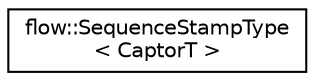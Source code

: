 digraph "Graphical Class Hierarchy"
{
 // LATEX_PDF_SIZE
  edge [fontname="Helvetica",fontsize="10",labelfontname="Helvetica",labelfontsize="10"];
  node [fontname="Helvetica",fontsize="10",shape=record];
  rankdir="LR";
  Node0 [label="flow::SequenceStampType\l\< CaptorT \>",height=0.2,width=0.4,color="black", fillcolor="white", style="filled",URL="$structflow_1_1_sequence_stamp_type.html",tooltip="Resolves stamp type used by a captor."];
}
